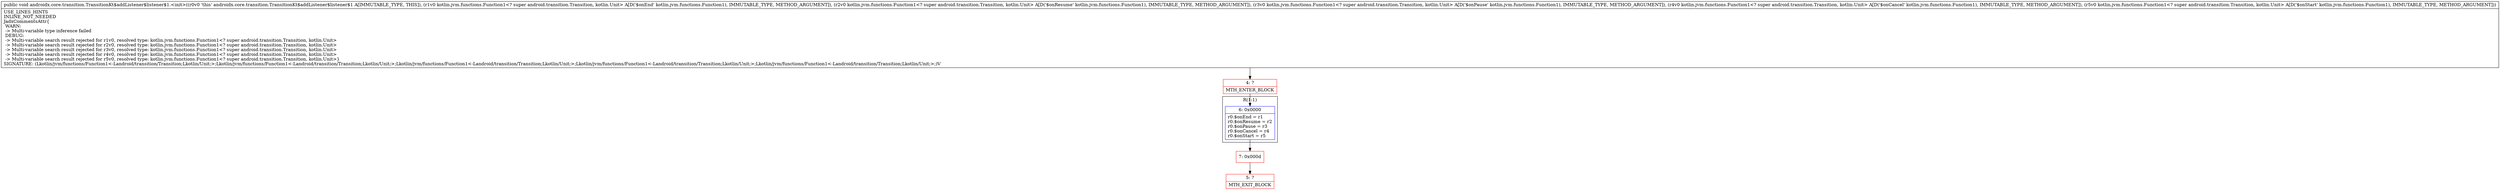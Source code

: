 digraph "CFG forandroidx.core.transition.TransitionKt$addListener$listener$1.\<init\>(Lkotlin\/jvm\/functions\/Function1;Lkotlin\/jvm\/functions\/Function1;Lkotlin\/jvm\/functions\/Function1;Lkotlin\/jvm\/functions\/Function1;Lkotlin\/jvm\/functions\/Function1;)V" {
subgraph cluster_Region_1668498050 {
label = "R(1:1)";
node [shape=record,color=blue];
Node_6 [shape=record,label="{6\:\ 0x0000|r0.$onEnd = r1\lr0.$onResume = r2\lr0.$onPause = r3\lr0.$onCancel = r4\lr0.$onStart = r5\l}"];
}
Node_4 [shape=record,color=red,label="{4\:\ ?|MTH_ENTER_BLOCK\l}"];
Node_7 [shape=record,color=red,label="{7\:\ 0x000d}"];
Node_5 [shape=record,color=red,label="{5\:\ ?|MTH_EXIT_BLOCK\l}"];
MethodNode[shape=record,label="{public void androidx.core.transition.TransitionKt$addListener$listener$1.\<init\>((r0v0 'this' androidx.core.transition.TransitionKt$addListener$listener$1 A[IMMUTABLE_TYPE, THIS]), (r1v0 kotlin.jvm.functions.Function1\<? super android.transition.Transition, kotlin.Unit\> A[D('$onEnd' kotlin.jvm.functions.Function1), IMMUTABLE_TYPE, METHOD_ARGUMENT]), (r2v0 kotlin.jvm.functions.Function1\<? super android.transition.Transition, kotlin.Unit\> A[D('$onResume' kotlin.jvm.functions.Function1), IMMUTABLE_TYPE, METHOD_ARGUMENT]), (r3v0 kotlin.jvm.functions.Function1\<? super android.transition.Transition, kotlin.Unit\> A[D('$onPause' kotlin.jvm.functions.Function1), IMMUTABLE_TYPE, METHOD_ARGUMENT]), (r4v0 kotlin.jvm.functions.Function1\<? super android.transition.Transition, kotlin.Unit\> A[D('$onCancel' kotlin.jvm.functions.Function1), IMMUTABLE_TYPE, METHOD_ARGUMENT]), (r5v0 kotlin.jvm.functions.Function1\<? super android.transition.Transition, kotlin.Unit\> A[D('$onStart' kotlin.jvm.functions.Function1), IMMUTABLE_TYPE, METHOD_ARGUMENT]))  | USE_LINES_HINTS\lINLINE_NOT_NEEDED\lJadxCommentsAttr\{\l WARN: \l \-\> Multi\-variable type inference failed\l DEBUG: \l \-\> Multi\-variable search result rejected for r1v0, resolved type: kotlin.jvm.functions.Function1\<? super android.transition.Transition, kotlin.Unit\>\l \-\> Multi\-variable search result rejected for r2v0, resolved type: kotlin.jvm.functions.Function1\<? super android.transition.Transition, kotlin.Unit\>\l \-\> Multi\-variable search result rejected for r3v0, resolved type: kotlin.jvm.functions.Function1\<? super android.transition.Transition, kotlin.Unit\>\l \-\> Multi\-variable search result rejected for r4v0, resolved type: kotlin.jvm.functions.Function1\<? super android.transition.Transition, kotlin.Unit\>\l \-\> Multi\-variable search result rejected for r5v0, resolved type: kotlin.jvm.functions.Function1\<? super android.transition.Transition, kotlin.Unit\>\}\lSIGNATURE: (Lkotlin\/jvm\/functions\/Function1\<\-Landroid\/transition\/Transition;Lkotlin\/Unit;\>;Lkotlin\/jvm\/functions\/Function1\<\-Landroid\/transition\/Transition;Lkotlin\/Unit;\>;Lkotlin\/jvm\/functions\/Function1\<\-Landroid\/transition\/Transition;Lkotlin\/Unit;\>;Lkotlin\/jvm\/functions\/Function1\<\-Landroid\/transition\/Transition;Lkotlin\/Unit;\>;Lkotlin\/jvm\/functions\/Function1\<\-Landroid\/transition\/Transition;Lkotlin\/Unit;\>;)V\l}"];
MethodNode -> Node_4;Node_6 -> Node_7;
Node_4 -> Node_6;
Node_7 -> Node_5;
}


